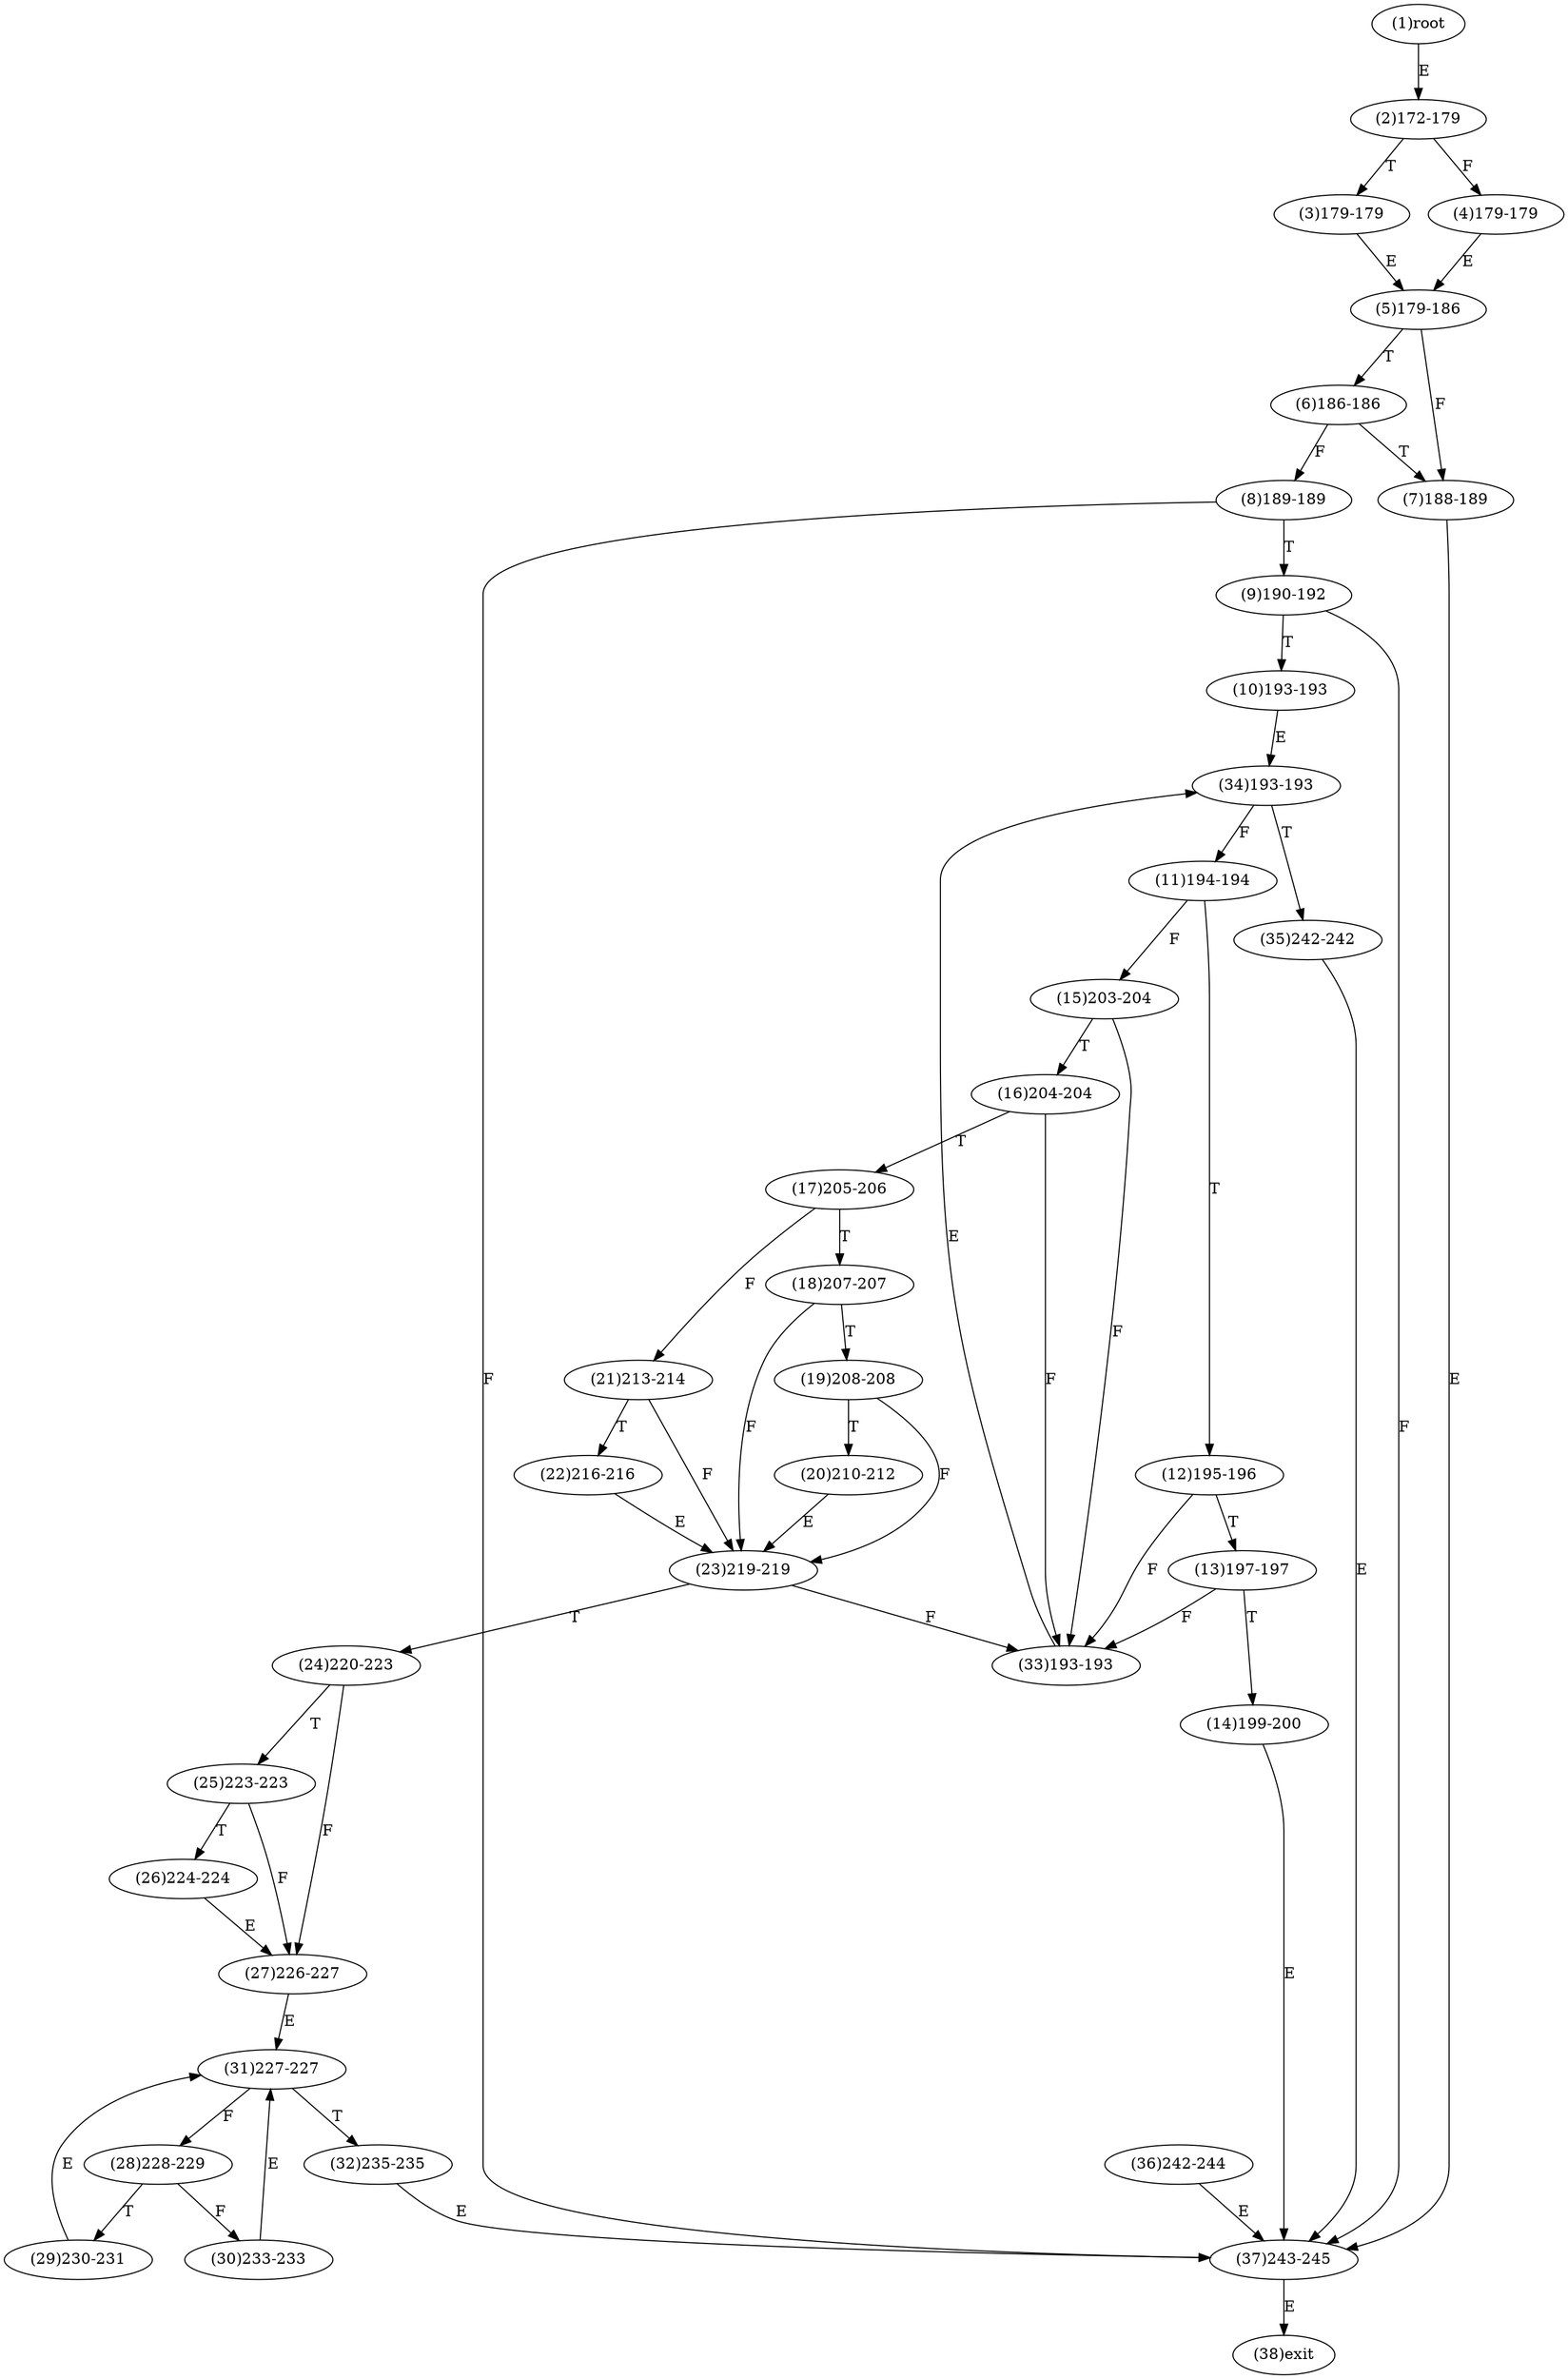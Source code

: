 digraph "" { 
1[ label="(1)root"];
2[ label="(2)172-179"];
3[ label="(3)179-179"];
4[ label="(4)179-179"];
5[ label="(5)179-186"];
6[ label="(6)186-186"];
7[ label="(7)188-189"];
8[ label="(8)189-189"];
9[ label="(9)190-192"];
10[ label="(10)193-193"];
11[ label="(11)194-194"];
12[ label="(12)195-196"];
13[ label="(13)197-197"];
14[ label="(14)199-200"];
15[ label="(15)203-204"];
17[ label="(17)205-206"];
16[ label="(16)204-204"];
19[ label="(19)208-208"];
18[ label="(18)207-207"];
21[ label="(21)213-214"];
20[ label="(20)210-212"];
23[ label="(23)219-219"];
22[ label="(22)216-216"];
25[ label="(25)223-223"];
24[ label="(24)220-223"];
27[ label="(27)226-227"];
26[ label="(26)224-224"];
29[ label="(29)230-231"];
28[ label="(28)228-229"];
31[ label="(31)227-227"];
30[ label="(30)233-233"];
34[ label="(34)193-193"];
35[ label="(35)242-242"];
32[ label="(32)235-235"];
33[ label="(33)193-193"];
38[ label="(38)exit"];
36[ label="(36)242-244"];
37[ label="(37)243-245"];
1->2[ label="E"];
2->4[ label="F"];
2->3[ label="T"];
3->5[ label="E"];
4->5[ label="E"];
5->7[ label="F"];
5->6[ label="T"];
6->8[ label="F"];
6->7[ label="T"];
7->37[ label="E"];
8->37[ label="F"];
8->9[ label="T"];
9->37[ label="F"];
9->10[ label="T"];
10->34[ label="E"];
11->15[ label="F"];
11->12[ label="T"];
12->33[ label="F"];
12->13[ label="T"];
13->33[ label="F"];
13->14[ label="T"];
14->37[ label="E"];
15->33[ label="F"];
15->16[ label="T"];
16->33[ label="F"];
16->17[ label="T"];
17->21[ label="F"];
17->18[ label="T"];
18->23[ label="F"];
18->19[ label="T"];
19->23[ label="F"];
19->20[ label="T"];
20->23[ label="E"];
21->23[ label="F"];
21->22[ label="T"];
22->23[ label="E"];
23->33[ label="F"];
23->24[ label="T"];
24->27[ label="F"];
24->25[ label="T"];
25->27[ label="F"];
25->26[ label="T"];
26->27[ label="E"];
27->31[ label="E"];
28->30[ label="F"];
28->29[ label="T"];
29->31[ label="E"];
30->31[ label="E"];
31->28[ label="F"];
31->32[ label="T"];
32->37[ label="E"];
33->34[ label="E"];
34->11[ label="F"];
34->35[ label="T"];
35->37[ label="E"];
36->37[ label="E"];
37->38[ label="E"];
}